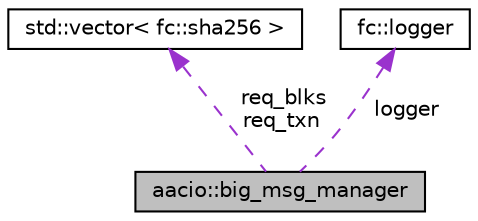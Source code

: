 digraph "aacio::big_msg_manager"
{
  edge [fontname="Helvetica",fontsize="10",labelfontname="Helvetica",labelfontsize="10"];
  node [fontname="Helvetica",fontsize="10",shape=record];
  Node1 [label="aacio::big_msg_manager",height=0.2,width=0.4,color="black", fillcolor="grey75", style="filled", fontcolor="black"];
  Node2 -> Node1 [dir="back",color="darkorchid3",fontsize="10",style="dashed",label=" req_blks\nreq_txn" ];
  Node2 [label="std::vector\< fc::sha256 \>",height=0.2,width=0.4,color="black", fillcolor="white", style="filled",URL="$classstd_1_1vector.html"];
  Node3 -> Node1 [dir="back",color="darkorchid3",fontsize="10",style="dashed",label=" logger" ];
  Node3 [label="fc::logger",height=0.2,width=0.4,color="black", fillcolor="white", style="filled",URL="$classfc_1_1logger.html"];
}
